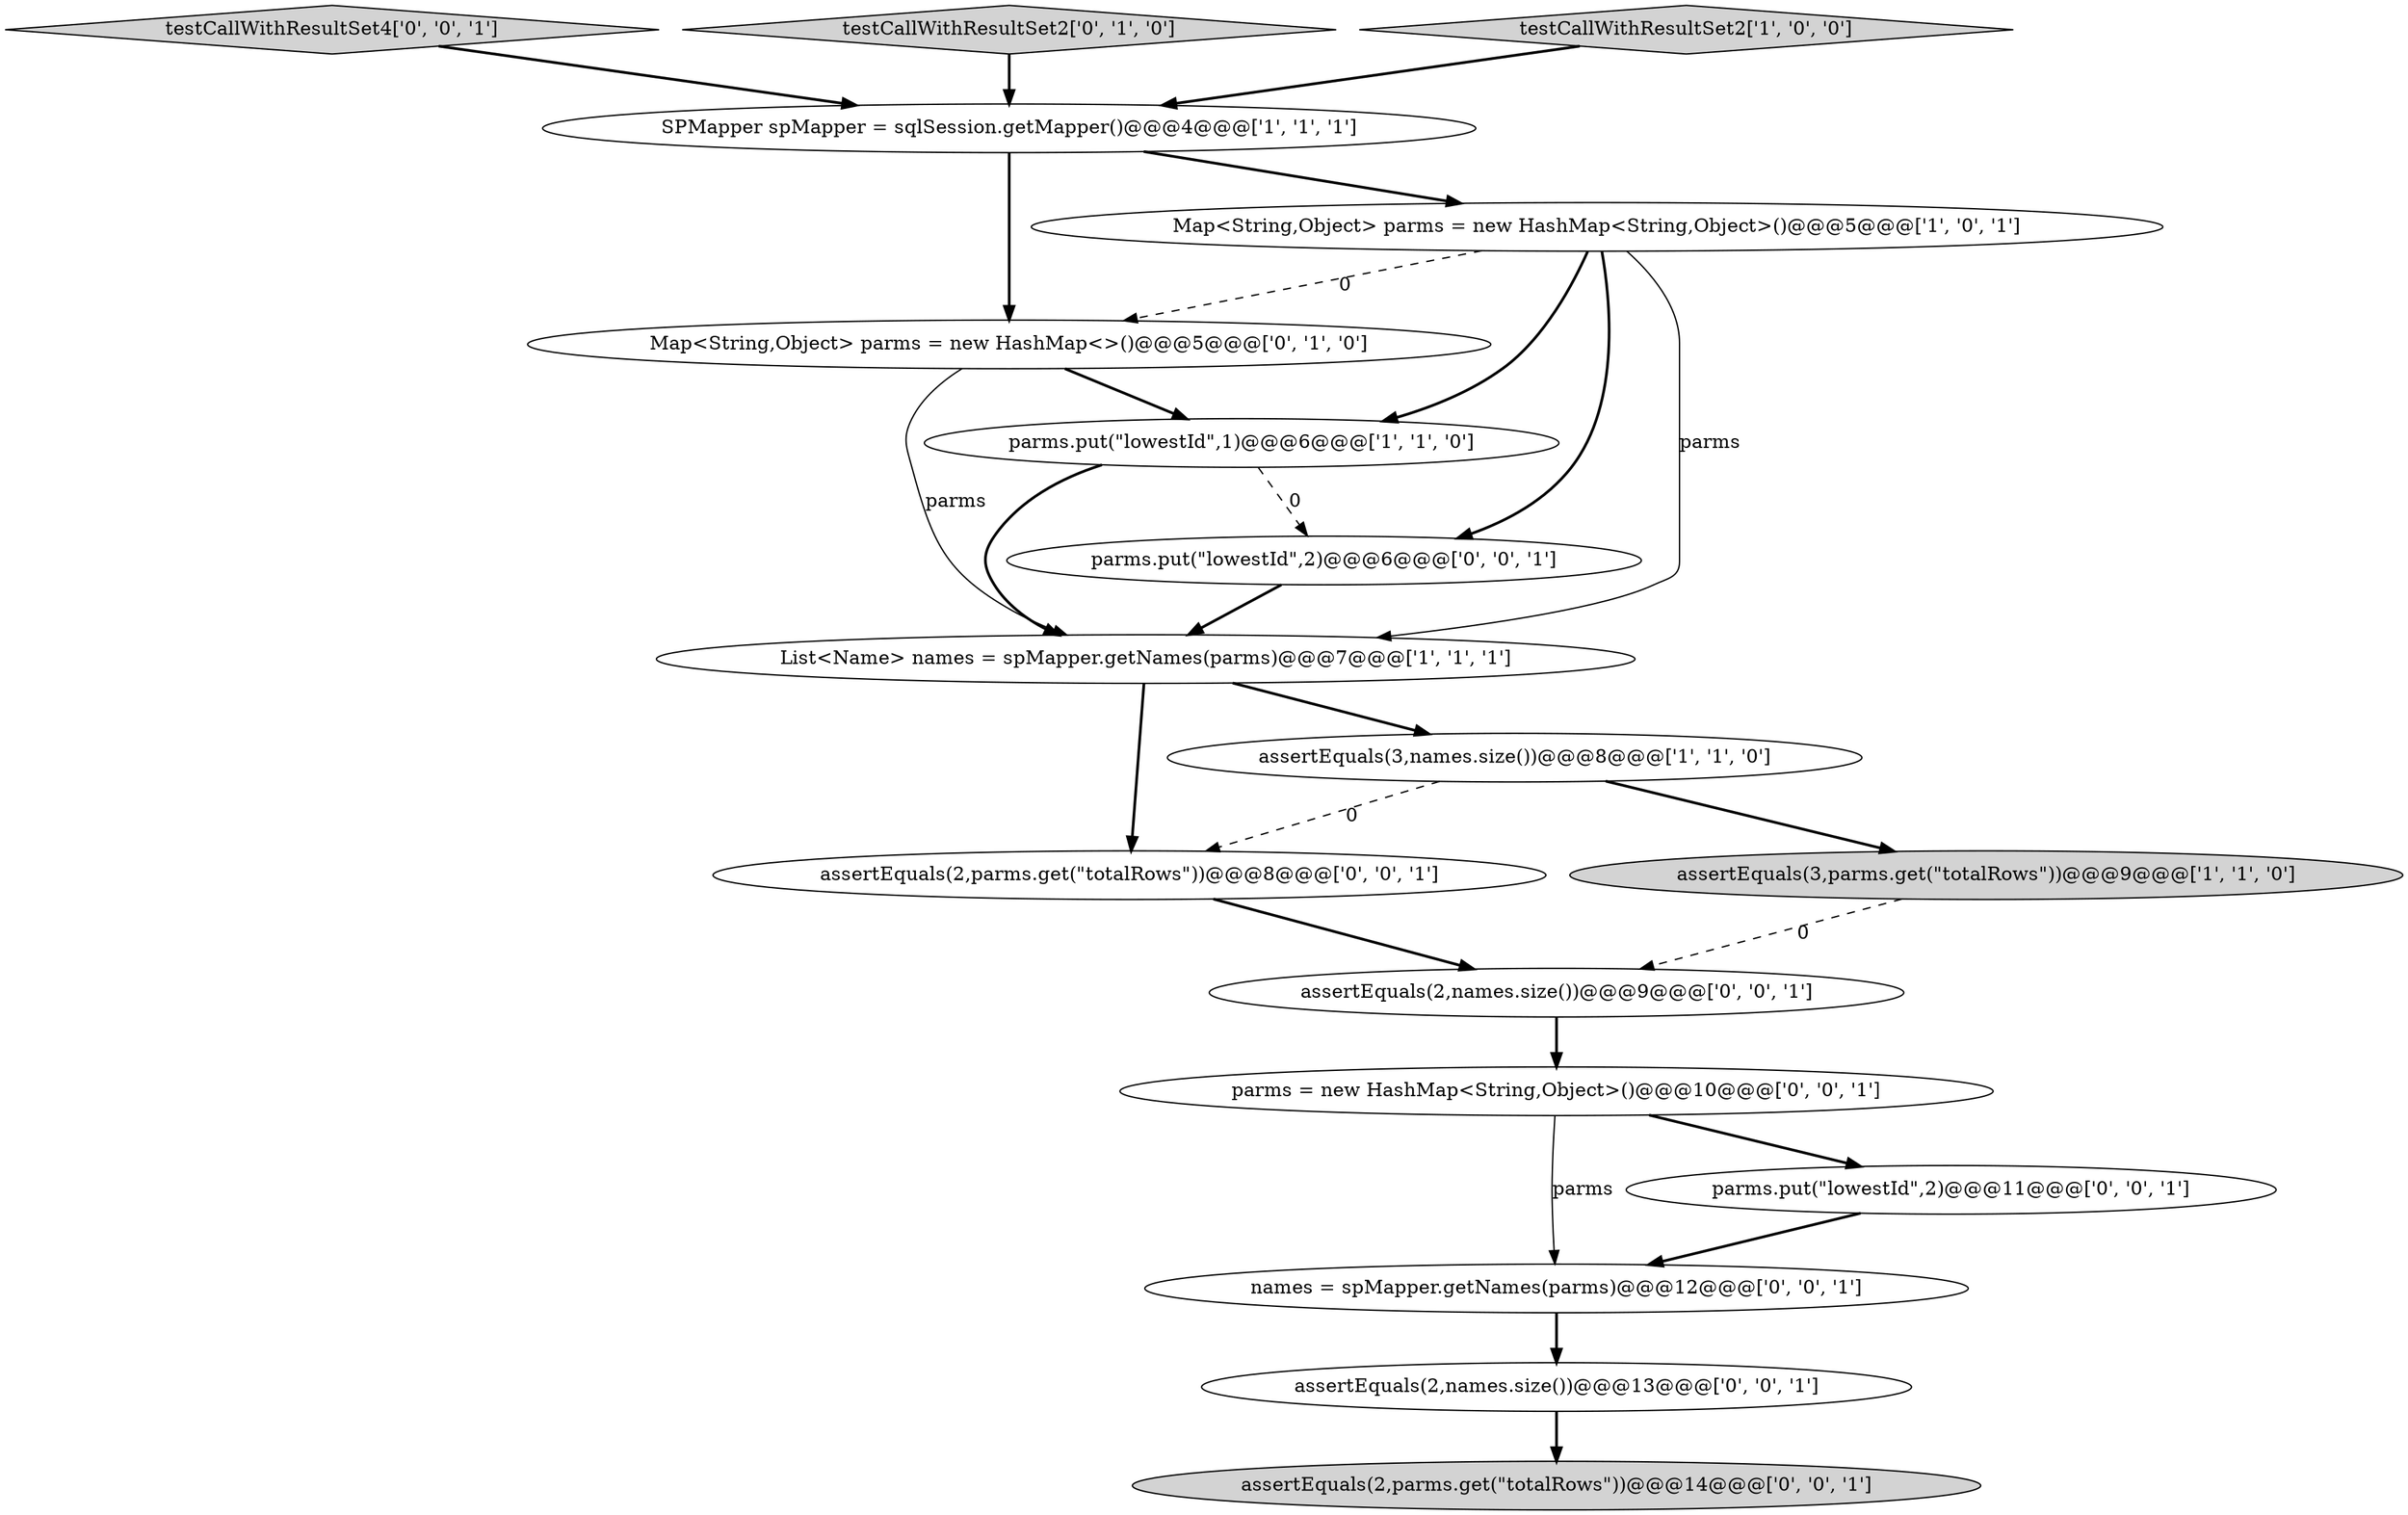 digraph {
2 [style = filled, label = "parms.put(\"lowestId\",1)@@@6@@@['1', '1', '0']", fillcolor = white, shape = ellipse image = "AAA0AAABBB1BBB"];
13 [style = filled, label = "assertEquals(2,names.size())@@@13@@@['0', '0', '1']", fillcolor = white, shape = ellipse image = "AAA0AAABBB3BBB"];
9 [style = filled, label = "testCallWithResultSet4['0', '0', '1']", fillcolor = lightgray, shape = diamond image = "AAA0AAABBB3BBB"];
16 [style = filled, label = "names = spMapper.getNames(parms)@@@12@@@['0', '0', '1']", fillcolor = white, shape = ellipse image = "AAA0AAABBB3BBB"];
8 [style = filled, label = "testCallWithResultSet2['0', '1', '0']", fillcolor = lightgray, shape = diamond image = "AAA0AAABBB2BBB"];
10 [style = filled, label = "parms.put(\"lowestId\",2)@@@6@@@['0', '0', '1']", fillcolor = white, shape = ellipse image = "AAA0AAABBB3BBB"];
12 [style = filled, label = "parms = new HashMap<String,Object>()@@@10@@@['0', '0', '1']", fillcolor = white, shape = ellipse image = "AAA0AAABBB3BBB"];
17 [style = filled, label = "parms.put(\"lowestId\",2)@@@11@@@['0', '0', '1']", fillcolor = white, shape = ellipse image = "AAA0AAABBB3BBB"];
1 [style = filled, label = "SPMapper spMapper = sqlSession.getMapper()@@@4@@@['1', '1', '1']", fillcolor = white, shape = ellipse image = "AAA0AAABBB1BBB"];
7 [style = filled, label = "Map<String,Object> parms = new HashMap<>()@@@5@@@['0', '1', '0']", fillcolor = white, shape = ellipse image = "AAA1AAABBB2BBB"];
11 [style = filled, label = "assertEquals(2,parms.get(\"totalRows\"))@@@8@@@['0', '0', '1']", fillcolor = white, shape = ellipse image = "AAA0AAABBB3BBB"];
6 [style = filled, label = "assertEquals(3,names.size())@@@8@@@['1', '1', '0']", fillcolor = white, shape = ellipse image = "AAA0AAABBB1BBB"];
15 [style = filled, label = "assertEquals(2,names.size())@@@9@@@['0', '0', '1']", fillcolor = white, shape = ellipse image = "AAA0AAABBB3BBB"];
3 [style = filled, label = "List<Name> names = spMapper.getNames(parms)@@@7@@@['1', '1', '1']", fillcolor = white, shape = ellipse image = "AAA0AAABBB1BBB"];
5 [style = filled, label = "testCallWithResultSet2['1', '0', '0']", fillcolor = lightgray, shape = diamond image = "AAA0AAABBB1BBB"];
0 [style = filled, label = "Map<String,Object> parms = new HashMap<String,Object>()@@@5@@@['1', '0', '1']", fillcolor = white, shape = ellipse image = "AAA0AAABBB1BBB"];
14 [style = filled, label = "assertEquals(2,parms.get(\"totalRows\"))@@@14@@@['0', '0', '1']", fillcolor = lightgray, shape = ellipse image = "AAA0AAABBB3BBB"];
4 [style = filled, label = "assertEquals(3,parms.get(\"totalRows\"))@@@9@@@['1', '1', '0']", fillcolor = lightgray, shape = ellipse image = "AAA0AAABBB1BBB"];
0->7 [style = dashed, label="0"];
3->11 [style = bold, label=""];
6->4 [style = bold, label=""];
15->12 [style = bold, label=""];
5->1 [style = bold, label=""];
4->15 [style = dashed, label="0"];
2->10 [style = dashed, label="0"];
11->15 [style = bold, label=""];
12->16 [style = solid, label="parms"];
16->13 [style = bold, label=""];
10->3 [style = bold, label=""];
2->3 [style = bold, label=""];
3->6 [style = bold, label=""];
8->1 [style = bold, label=""];
0->10 [style = bold, label=""];
12->17 [style = bold, label=""];
0->3 [style = solid, label="parms"];
7->3 [style = solid, label="parms"];
6->11 [style = dashed, label="0"];
0->2 [style = bold, label=""];
1->7 [style = bold, label=""];
13->14 [style = bold, label=""];
17->16 [style = bold, label=""];
9->1 [style = bold, label=""];
1->0 [style = bold, label=""];
7->2 [style = bold, label=""];
}
